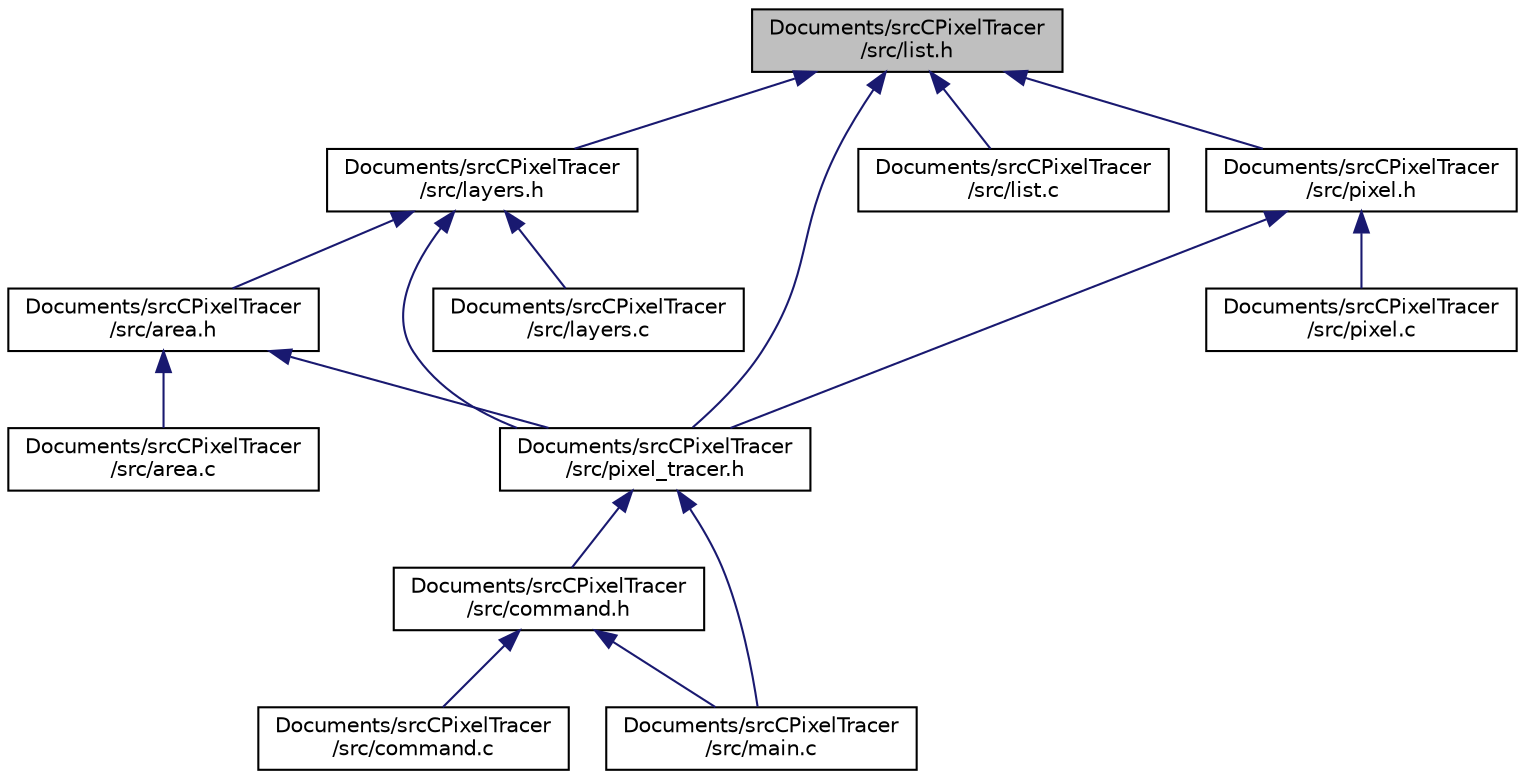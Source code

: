 digraph "Documents/srcCPixelTracer/src/list.h"
{
 // LATEX_PDF_SIZE
  edge [fontname="Helvetica",fontsize="10",labelfontname="Helvetica",labelfontsize="10"];
  node [fontname="Helvetica",fontsize="10",shape=record];
  Node1 [label="Documents/srcCPixelTracer\l/src/list.h",height=0.2,width=0.4,color="black", fillcolor="grey75", style="filled", fontcolor="black",tooltip="Définition et manipulation de listes doublement chaînées."];
  Node1 -> Node2 [dir="back",color="midnightblue",fontsize="10",style="solid",fontname="Helvetica"];
  Node2 [label="Documents/srcCPixelTracer\l/src/layers.h",height=0.2,width=0.4,color="black", fillcolor="white", style="filled",URL="$layers_8h.html",tooltip="Gestion des calques dans l'application de dessin vectoriel."];
  Node2 -> Node3 [dir="back",color="midnightblue",fontsize="10",style="solid",fontname="Helvetica"];
  Node3 [label="Documents/srcCPixelTracer\l/src/area.h",height=0.2,width=0.4,color="black", fillcolor="white", style="filled",URL="$area_8h.html",tooltip="Définition de la structure et des fonctions pour la gestion des zones de dessin."];
  Node3 -> Node4 [dir="back",color="midnightblue",fontsize="10",style="solid",fontname="Helvetica"];
  Node4 [label="Documents/srcCPixelTracer\l/src/area.c",height=0.2,width=0.4,color="black", fillcolor="white", style="filled",URL="$area_8c.html",tooltip="Gestion des zones et des listes de zones."];
  Node3 -> Node5 [dir="back",color="midnightblue",fontsize="10",style="solid",fontname="Helvetica"];
  Node5 [label="Documents/srcCPixelTracer\l/src/pixel_tracer.h",height=0.2,width=0.4,color="black", fillcolor="white", style="filled",URL="$pixel__tracer_8h.html",tooltip="Déclarations des fonctions liées à la gestion de l'application de traçage de pixels."];
  Node5 -> Node6 [dir="back",color="midnightblue",fontsize="10",style="solid",fontname="Helvetica"];
  Node6 [label="Documents/srcCPixelTracer\l/src/command.h",height=0.2,width=0.4,color="black", fillcolor="white", style="filled",URL="$command_8h.html",tooltip="Déclarations des fonctions et structures liées à la gestion des commandes pour une application de tra..."];
  Node6 -> Node7 [dir="back",color="midnightblue",fontsize="10",style="solid",fontname="Helvetica"];
  Node7 [label="Documents/srcCPixelTracer\l/src/command.c",height=0.2,width=0.4,color="black", fillcolor="white", style="filled",URL="$command_8c.html",tooltip="Commande et gestion des paramètres du programme."];
  Node6 -> Node8 [dir="back",color="midnightblue",fontsize="10",style="solid",fontname="Helvetica"];
  Node8 [label="Documents/srcCPixelTracer\l/src/main.c",height=0.2,width=0.4,color="black", fillcolor="white", style="filled",URL="$main_8c.html",tooltip="Application principale de traçage de pixels."];
  Node5 -> Node8 [dir="back",color="midnightblue",fontsize="10",style="solid",fontname="Helvetica"];
  Node2 -> Node9 [dir="back",color="midnightblue",fontsize="10",style="solid",fontname="Helvetica"];
  Node9 [label="Documents/srcCPixelTracer\l/src/layers.c",height=0.2,width=0.4,color="black", fillcolor="white", style="filled",URL="$layers_8c.html",tooltip="Gestion des couches (layers) et des formes (shapes)."];
  Node2 -> Node5 [dir="back",color="midnightblue",fontsize="10",style="solid",fontname="Helvetica"];
  Node1 -> Node10 [dir="back",color="midnightblue",fontsize="10",style="solid",fontname="Helvetica"];
  Node10 [label="Documents/srcCPixelTracer\l/src/list.c",height=0.2,width=0.4,color="black", fillcolor="white", style="filled",URL="$list_8c.html",tooltip="Gestion des listes doublement chaînées."];
  Node1 -> Node11 [dir="back",color="midnightblue",fontsize="10",style="solid",fontname="Helvetica"];
  Node11 [label="Documents/srcCPixelTracer\l/src/pixel.h",height=0.2,width=0.4,color="black", fillcolor="white", style="filled",URL="$pixel_8h.html",tooltip="Déclarations des fonctions et structures liées à la gestion des pixels pour différentes formes géomét..."];
  Node11 -> Node12 [dir="back",color="midnightblue",fontsize="10",style="solid",fontname="Helvetica"];
  Node12 [label="Documents/srcCPixelTracer\l/src/pixel.c",height=0.2,width=0.4,color="black", fillcolor="white", style="filled",URL="$pixel_8c.html",tooltip="Gestion des pixels et des formes géométriques."];
  Node11 -> Node5 [dir="back",color="midnightblue",fontsize="10",style="solid",fontname="Helvetica"];
  Node1 -> Node5 [dir="back",color="midnightblue",fontsize="10",style="solid",fontname="Helvetica"];
}

